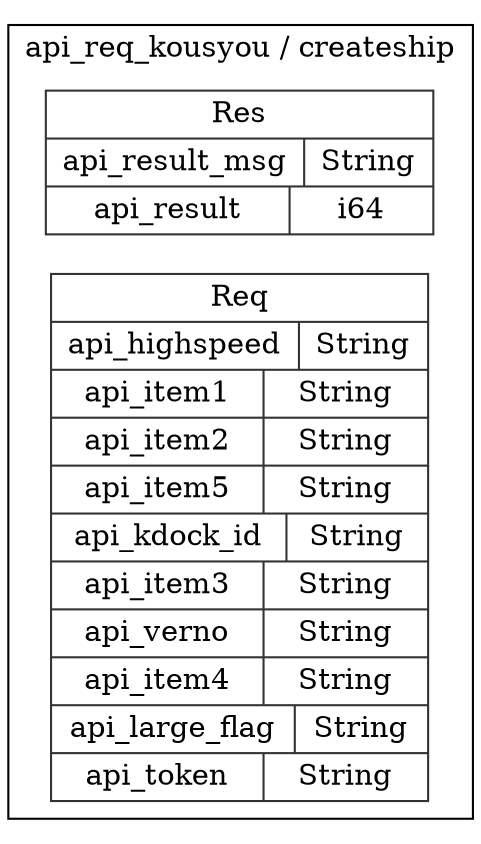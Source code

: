 digraph {
  rankdir=LR;
  subgraph cluster_0 {
    label="api_req_kousyou / createship";
    node [style="filled", color=white, style="solid", color=gray20];
    api_req_kousyou__createship__Res [label="<Res> Res  | { api_result_msg | <api_result_msg> String } | { api_result | <api_result> i64 }", shape=record];
    api_req_kousyou__createship__Req [label="<Req> Req  | { api_highspeed | <api_highspeed> String } | { api_item1 | <api_item1> String } | { api_item2 | <api_item2> String } | { api_item5 | <api_item5> String } | { api_kdock_id | <api_kdock_id> String } | { api_item3 | <api_item3> String } | { api_verno | <api_verno> String } | { api_item4 | <api_item4> String } | { api_large_flag | <api_large_flag> String } | { api_token | <api_token> String }", shape=record];
  }
}
